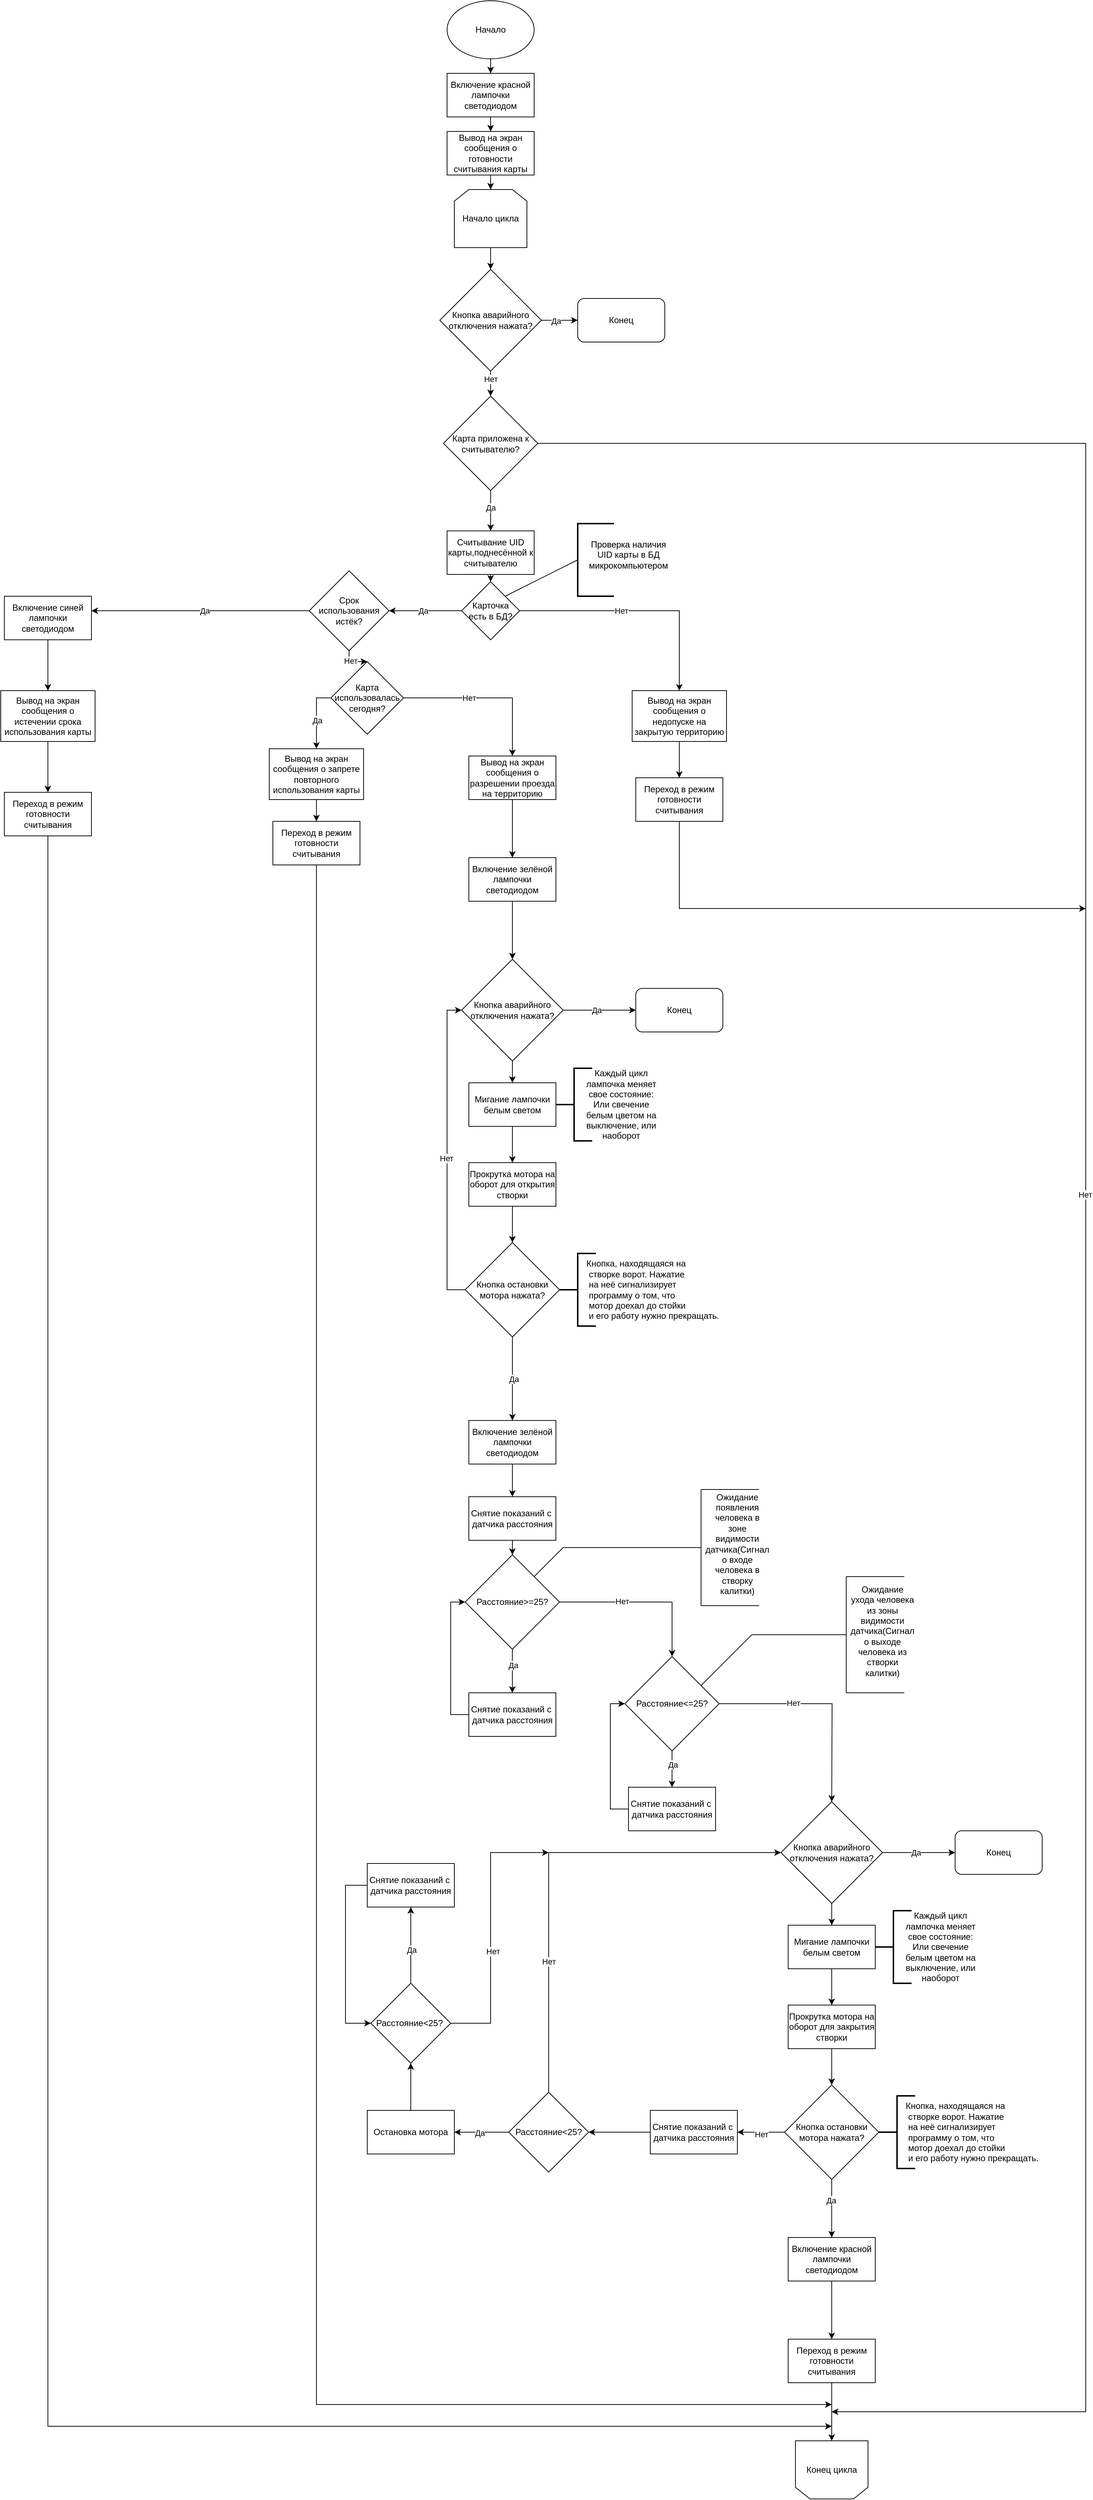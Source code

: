 <mxfile version="26.0.8">
  <diagram name="Страница — 1" id="VTpUu14SS6Ktj-Iox-bN">
    <mxGraphModel dx="3137" dy="1305" grid="1" gridSize="10" guides="1" tooltips="1" connect="1" arrows="1" fold="1" page="1" pageScale="1" pageWidth="827" pageHeight="1169" math="0" shadow="0">
      <root>
        <mxCell id="0" />
        <mxCell id="1" parent="0" />
        <mxCell id="Hen97qG7PZyWvNh6N_9h-62" value="" style="edgeStyle=orthogonalEdgeStyle;rounded=0;orthogonalLoop=1;jettySize=auto;html=1;" parent="1" source="Hen97qG7PZyWvNh6N_9h-1" target="Hen97qG7PZyWvNh6N_9h-61" edge="1">
          <mxGeometry relative="1" as="geometry" />
        </mxCell>
        <mxCell id="Hen97qG7PZyWvNh6N_9h-1" value="Начало" style="ellipse;whiteSpace=wrap;html=1;" parent="1" vertex="1">
          <mxGeometry x="340" width="120" height="80" as="geometry" />
        </mxCell>
        <mxCell id="Hen97qG7PZyWvNh6N_9h-5" value="" style="edgeStyle=orthogonalEdgeStyle;rounded=0;orthogonalLoop=1;jettySize=auto;html=1;" parent="1" source="Hen97qG7PZyWvNh6N_9h-2" target="Hen97qG7PZyWvNh6N_9h-4" edge="1">
          <mxGeometry relative="1" as="geometry" />
        </mxCell>
        <mxCell id="Hen97qG7PZyWvNh6N_9h-2" value="Начало цикла" style="shape=loopLimit;whiteSpace=wrap;html=1;" parent="1" vertex="1">
          <mxGeometry x="350" y="260" width="100" height="80" as="geometry" />
        </mxCell>
        <mxCell id="Hen97qG7PZyWvNh6N_9h-7" value="" style="edgeStyle=orthogonalEdgeStyle;rounded=0;orthogonalLoop=1;jettySize=auto;html=1;" parent="1" source="Hen97qG7PZyWvNh6N_9h-4" target="Hen97qG7PZyWvNh6N_9h-6" edge="1">
          <mxGeometry relative="1" as="geometry" />
        </mxCell>
        <mxCell id="Hen97qG7PZyWvNh6N_9h-8" value="Да" style="edgeLabel;html=1;align=center;verticalAlign=middle;resizable=0;points=[];" parent="Hen97qG7PZyWvNh6N_9h-7" vertex="1" connectable="0">
          <mxGeometry x="-0.2" y="-1" relative="1" as="geometry">
            <mxPoint as="offset" />
          </mxGeometry>
        </mxCell>
        <mxCell id="Hen97qG7PZyWvNh6N_9h-10" value="" style="edgeStyle=orthogonalEdgeStyle;rounded=0;orthogonalLoop=1;jettySize=auto;html=1;" parent="1" source="Hen97qG7PZyWvNh6N_9h-4" target="Hen97qG7PZyWvNh6N_9h-9" edge="1">
          <mxGeometry relative="1" as="geometry" />
        </mxCell>
        <mxCell id="Hen97qG7PZyWvNh6N_9h-14" value="Нет" style="edgeLabel;html=1;align=center;verticalAlign=middle;resizable=0;points=[];" parent="Hen97qG7PZyWvNh6N_9h-10" vertex="1" connectable="0">
          <mxGeometry x="-0.534" relative="1" as="geometry">
            <mxPoint as="offset" />
          </mxGeometry>
        </mxCell>
        <mxCell id="Hen97qG7PZyWvNh6N_9h-4" value="Кнопка аварийного отключения нажата?" style="rhombus;whiteSpace=wrap;html=1;" parent="1" vertex="1">
          <mxGeometry x="330" y="370" width="140" height="140" as="geometry" />
        </mxCell>
        <mxCell id="Hen97qG7PZyWvNh6N_9h-6" value="Конец" style="rounded=1;whiteSpace=wrap;html=1;" parent="1" vertex="1">
          <mxGeometry x="520" y="410" width="120" height="60" as="geometry" />
        </mxCell>
        <mxCell id="Hen97qG7PZyWvNh6N_9h-12" value="" style="edgeStyle=orthogonalEdgeStyle;rounded=0;orthogonalLoop=1;jettySize=auto;html=1;" parent="1" source="Hen97qG7PZyWvNh6N_9h-9" edge="1">
          <mxGeometry relative="1" as="geometry">
            <mxPoint x="870" y="3320" as="targetPoint" />
            <Array as="points">
              <mxPoint x="1220" y="609" />
              <mxPoint x="1220" y="3320" />
            </Array>
          </mxGeometry>
        </mxCell>
        <mxCell id="Hen97qG7PZyWvNh6N_9h-13" value="Нет" style="edgeLabel;html=1;align=center;verticalAlign=middle;resizable=0;points=[];" parent="Hen97qG7PZyWvNh6N_9h-12" vertex="1" connectable="0">
          <mxGeometry x="-0.062" y="-1" relative="1" as="geometry">
            <mxPoint as="offset" />
          </mxGeometry>
        </mxCell>
        <mxCell id="Hen97qG7PZyWvNh6N_9h-16" value="" style="edgeStyle=orthogonalEdgeStyle;rounded=0;orthogonalLoop=1;jettySize=auto;html=1;" parent="1" source="Hen97qG7PZyWvNh6N_9h-9" target="Hen97qG7PZyWvNh6N_9h-15" edge="1">
          <mxGeometry relative="1" as="geometry" />
        </mxCell>
        <mxCell id="Hen97qG7PZyWvNh6N_9h-17" value="Да" style="edgeLabel;html=1;align=center;verticalAlign=middle;resizable=0;points=[];" parent="Hen97qG7PZyWvNh6N_9h-16" vertex="1" connectable="0">
          <mxGeometry x="-0.16" relative="1" as="geometry">
            <mxPoint as="offset" />
          </mxGeometry>
        </mxCell>
        <mxCell id="Hen97qG7PZyWvNh6N_9h-9" value="Карта приложена к считывателю?" style="rhombus;whiteSpace=wrap;html=1;" parent="1" vertex="1">
          <mxGeometry x="335" y="544.5" width="130" height="130" as="geometry" />
        </mxCell>
        <mxCell id="Hen97qG7PZyWvNh6N_9h-19" value="" style="edgeStyle=orthogonalEdgeStyle;rounded=0;orthogonalLoop=1;jettySize=auto;html=1;" parent="1" source="Hen97qG7PZyWvNh6N_9h-15" target="uHprp-uEnb_70z2iTnrJ-3" edge="1">
          <mxGeometry relative="1" as="geometry" />
        </mxCell>
        <mxCell id="Hen97qG7PZyWvNh6N_9h-15" value="Считывание UID карты,поднесённой к считывателю" style="rounded=0;whiteSpace=wrap;html=1;" parent="1" vertex="1">
          <mxGeometry x="340" y="730" width="120" height="60" as="geometry" />
        </mxCell>
        <mxCell id="Hen97qG7PZyWvNh6N_9h-28" value="" style="edgeStyle=orthogonalEdgeStyle;rounded=0;orthogonalLoop=1;jettySize=auto;html=1;entryX=0.5;entryY=0;entryDx=0;entryDy=0;exitX=1;exitY=0.5;exitDx=0;exitDy=0;" parent="1" source="uHprp-uEnb_70z2iTnrJ-3" target="Hen97qG7PZyWvNh6N_9h-34" edge="1">
          <mxGeometry relative="1" as="geometry">
            <mxPoint x="600" y="870" as="targetPoint" />
          </mxGeometry>
        </mxCell>
        <mxCell id="Hen97qG7PZyWvNh6N_9h-33" value="Нет" style="edgeLabel;html=1;align=center;verticalAlign=middle;resizable=0;points=[];" parent="Hen97qG7PZyWvNh6N_9h-28" vertex="1" connectable="0">
          <mxGeometry x="-0.142" y="2" relative="1" as="geometry">
            <mxPoint x="-2" y="2" as="offset" />
          </mxGeometry>
        </mxCell>
        <mxCell id="Hen97qG7PZyWvNh6N_9h-47" value="" style="edgeStyle=orthogonalEdgeStyle;rounded=0;orthogonalLoop=1;jettySize=auto;html=1;entryX=0.5;entryY=0;entryDx=0;entryDy=0;exitX=0.5;exitY=1;exitDx=0;exitDy=0;" parent="1" source="uHprp-uEnb_70z2iTnrJ-7" target="Hen97qG7PZyWvNh6N_9h-46" edge="1">
          <mxGeometry relative="1" as="geometry">
            <mxPoint x="290" y="940" as="sourcePoint" />
            <mxPoint x="440" y="1030" as="targetPoint" />
            <Array as="points">
              <mxPoint x="430" y="960" />
            </Array>
          </mxGeometry>
        </mxCell>
        <mxCell id="Hen97qG7PZyWvNh6N_9h-48" value="Нет" style="edgeLabel;html=1;align=center;verticalAlign=middle;resizable=0;points=[];" parent="Hen97qG7PZyWvNh6N_9h-47" vertex="1" connectable="0">
          <mxGeometry x="-0.204" y="-1" relative="1" as="geometry">
            <mxPoint x="58" y="-1" as="offset" />
          </mxGeometry>
        </mxCell>
        <mxCell id="Hen97qG7PZyWvNh6N_9h-50" value="" style="edgeStyle=orthogonalEdgeStyle;rounded=0;orthogonalLoop=1;jettySize=auto;html=1;exitX=0;exitY=0.5;exitDx=0;exitDy=0;" parent="1" source="uHprp-uEnb_70z2iTnrJ-4" target="Hen97qG7PZyWvNh6N_9h-49" edge="1">
          <mxGeometry relative="1" as="geometry">
            <mxPoint x="330" y="870" as="sourcePoint" />
            <Array as="points">
              <mxPoint x="30" y="840" />
              <mxPoint x="30" y="840" />
            </Array>
          </mxGeometry>
        </mxCell>
        <mxCell id="Hen97qG7PZyWvNh6N_9h-51" value="Да" style="edgeLabel;html=1;align=center;verticalAlign=middle;resizable=0;points=[];" parent="Hen97qG7PZyWvNh6N_9h-50" vertex="1" connectable="0">
          <mxGeometry x="-0.096" y="2" relative="1" as="geometry">
            <mxPoint x="-9" y="-2" as="offset" />
          </mxGeometry>
        </mxCell>
        <mxCell id="Hen97qG7PZyWvNh6N_9h-39" value="" style="edgeStyle=orthogonalEdgeStyle;rounded=0;orthogonalLoop=1;jettySize=auto;html=1;" parent="1" source="Hen97qG7PZyWvNh6N_9h-34" target="Hen97qG7PZyWvNh6N_9h-36" edge="1">
          <mxGeometry relative="1" as="geometry" />
        </mxCell>
        <mxCell id="Hen97qG7PZyWvNh6N_9h-34" value="Вывод на экран сообщения о недопуске на закрытую территорию" style="rounded=0;whiteSpace=wrap;html=1;" parent="1" vertex="1">
          <mxGeometry x="595" y="950" width="130" height="70" as="geometry" />
        </mxCell>
        <mxCell id="Hen97qG7PZyWvNh6N_9h-40" value="" style="edgeStyle=orthogonalEdgeStyle;rounded=0;orthogonalLoop=1;jettySize=auto;html=1;" parent="1" source="Hen97qG7PZyWvNh6N_9h-36" edge="1">
          <mxGeometry relative="1" as="geometry">
            <mxPoint x="1220" y="1250" as="targetPoint" />
            <Array as="points">
              <mxPoint x="660" y="1250" />
            </Array>
          </mxGeometry>
        </mxCell>
        <mxCell id="Hen97qG7PZyWvNh6N_9h-36" value="Переход в режим готовности считывания" style="rounded=0;whiteSpace=wrap;html=1;" parent="1" vertex="1">
          <mxGeometry x="600" y="1070" width="120" height="60" as="geometry" />
        </mxCell>
        <mxCell id="Hen97qG7PZyWvNh6N_9h-76" value="" style="edgeStyle=orthogonalEdgeStyle;rounded=0;orthogonalLoop=1;jettySize=auto;html=1;" parent="1" source="Hen97qG7PZyWvNh6N_9h-46" edge="1">
          <mxGeometry relative="1" as="geometry">
            <mxPoint x="430" y="1180" as="targetPoint" />
          </mxGeometry>
        </mxCell>
        <mxCell id="Hen97qG7PZyWvNh6N_9h-46" value="Вывод на экран сообщения о разрешении проезда на территорию" style="whiteSpace=wrap;html=1;rounded=0;" parent="1" vertex="1">
          <mxGeometry x="370" y="1040" width="120" height="60" as="geometry" />
        </mxCell>
        <mxCell id="Hen97qG7PZyWvNh6N_9h-56" value="" style="edgeStyle=orthogonalEdgeStyle;rounded=0;orthogonalLoop=1;jettySize=auto;html=1;" parent="1" source="Hen97qG7PZyWvNh6N_9h-49" target="Hen97qG7PZyWvNh6N_9h-55" edge="1">
          <mxGeometry relative="1" as="geometry" />
        </mxCell>
        <mxCell id="Hen97qG7PZyWvNh6N_9h-49" value="Включение синей лампочки светодиодом" style="whiteSpace=wrap;html=1;rounded=0;" parent="1" vertex="1">
          <mxGeometry x="-270" y="820" width="120" height="60" as="geometry" />
        </mxCell>
        <mxCell id="Hen97qG7PZyWvNh6N_9h-52" value="" style="endArrow=classic;html=1;rounded=0;entryX=0.5;entryY=0;entryDx=0;entryDy=0;exitX=0;exitY=0.5;exitDx=0;exitDy=0;" parent="1" source="uHprp-uEnb_70z2iTnrJ-7" target="Hen97qG7PZyWvNh6N_9h-66" edge="1">
          <mxGeometry width="50" height="50" relative="1" as="geometry">
            <mxPoint x="80" y="960" as="sourcePoint" />
            <mxPoint x="-130" y="1080" as="targetPoint" />
            <Array as="points">
              <mxPoint x="160" y="960" />
            </Array>
          </mxGeometry>
        </mxCell>
        <mxCell id="Hen97qG7PZyWvNh6N_9h-54" value="Да" style="edgeLabel;html=1;align=center;verticalAlign=middle;resizable=0;points=[];" parent="Hen97qG7PZyWvNh6N_9h-52" vertex="1" connectable="0">
          <mxGeometry x="-0.161" relative="1" as="geometry">
            <mxPoint x="80" as="offset" />
          </mxGeometry>
        </mxCell>
        <mxCell id="pVPr2zvG9lTuPeoMfbXg-1" value="Да" style="edgeLabel;html=1;align=center;verticalAlign=middle;resizable=0;points=[];" vertex="1" connectable="0" parent="Hen97qG7PZyWvNh6N_9h-52">
          <mxGeometry x="0.127" y="1" relative="1" as="geometry">
            <mxPoint as="offset" />
          </mxGeometry>
        </mxCell>
        <mxCell id="Hen97qG7PZyWvNh6N_9h-58" value="" style="edgeStyle=orthogonalEdgeStyle;rounded=0;orthogonalLoop=1;jettySize=auto;html=1;" parent="1" source="Hen97qG7PZyWvNh6N_9h-55" target="Hen97qG7PZyWvNh6N_9h-57" edge="1">
          <mxGeometry relative="1" as="geometry" />
        </mxCell>
        <mxCell id="Hen97qG7PZyWvNh6N_9h-55" value="Вывод на экран сообщения о истечении срока использования карты" style="whiteSpace=wrap;html=1;rounded=0;" parent="1" vertex="1">
          <mxGeometry x="-275" y="950" width="130" height="70" as="geometry" />
        </mxCell>
        <mxCell id="Hen97qG7PZyWvNh6N_9h-57" value="Переход в режим готовности считывания" style="whiteSpace=wrap;html=1;rounded=0;" parent="1" vertex="1">
          <mxGeometry x="-270" y="1090" width="120" height="60" as="geometry" />
        </mxCell>
        <mxCell id="uHprp-uEnb_70z2iTnrJ-2" style="edgeStyle=orthogonalEdgeStyle;rounded=0;orthogonalLoop=1;jettySize=auto;html=1;exitX=0.5;exitY=1;exitDx=0;exitDy=0;" parent="1" source="Hen97qG7PZyWvNh6N_9h-57" edge="1">
          <mxGeometry relative="1" as="geometry">
            <mxPoint x="870" y="3340" as="targetPoint" />
            <mxPoint x="-160" y="1290" as="sourcePoint" />
            <Array as="points">
              <mxPoint x="-210" y="3340" />
            </Array>
          </mxGeometry>
        </mxCell>
        <mxCell id="Hen97qG7PZyWvNh6N_9h-64" value="" style="edgeStyle=orthogonalEdgeStyle;rounded=0;orthogonalLoop=1;jettySize=auto;html=1;" parent="1" source="Hen97qG7PZyWvNh6N_9h-61" target="Hen97qG7PZyWvNh6N_9h-63" edge="1">
          <mxGeometry relative="1" as="geometry" />
        </mxCell>
        <mxCell id="Hen97qG7PZyWvNh6N_9h-61" value="Включение красной лампочки светодиодом" style="rounded=0;whiteSpace=wrap;html=1;" parent="1" vertex="1">
          <mxGeometry x="340" y="100" width="120" height="60" as="geometry" />
        </mxCell>
        <mxCell id="Hen97qG7PZyWvNh6N_9h-65" value="" style="edgeStyle=orthogonalEdgeStyle;rounded=0;orthogonalLoop=1;jettySize=auto;html=1;" parent="1" source="Hen97qG7PZyWvNh6N_9h-63" target="Hen97qG7PZyWvNh6N_9h-2" edge="1">
          <mxGeometry relative="1" as="geometry" />
        </mxCell>
        <mxCell id="Hen97qG7PZyWvNh6N_9h-63" value="Вывод на экран сообщения о готовности считывания карты" style="rounded=0;whiteSpace=wrap;html=1;" parent="1" vertex="1">
          <mxGeometry x="340" y="180" width="120" height="60" as="geometry" />
        </mxCell>
        <mxCell id="Hen97qG7PZyWvNh6N_9h-68" value="" style="edgeStyle=orthogonalEdgeStyle;rounded=0;orthogonalLoop=1;jettySize=auto;html=1;" parent="1" source="Hen97qG7PZyWvNh6N_9h-66" target="Hen97qG7PZyWvNh6N_9h-67" edge="1">
          <mxGeometry relative="1" as="geometry" />
        </mxCell>
        <mxCell id="Hen97qG7PZyWvNh6N_9h-66" value="Вывод на экран сообщения о запрете повторного использования карты" style="rounded=0;whiteSpace=wrap;html=1;" parent="1" vertex="1">
          <mxGeometry x="95" y="1030" width="130" height="70" as="geometry" />
        </mxCell>
        <mxCell id="Hen97qG7PZyWvNh6N_9h-67" value="Переход в режим готовности считывания" style="rounded=0;whiteSpace=wrap;html=1;" parent="1" vertex="1">
          <mxGeometry x="100" y="1130" width="120" height="60" as="geometry" />
        </mxCell>
        <mxCell id="uHprp-uEnb_70z2iTnrJ-1" style="edgeStyle=orthogonalEdgeStyle;rounded=0;orthogonalLoop=1;jettySize=auto;html=1;exitX=0.5;exitY=1;exitDx=0;exitDy=0;" parent="1" source="Hen97qG7PZyWvNh6N_9h-67" edge="1">
          <mxGeometry relative="1" as="geometry">
            <mxPoint x="870" y="3310" as="targetPoint" />
            <mxPoint x="160" y="1300" as="sourcePoint" />
            <Array as="points">
              <mxPoint x="160" y="3310" />
            </Array>
          </mxGeometry>
        </mxCell>
        <mxCell id="Hen97qG7PZyWvNh6N_9h-79" value="" style="edgeStyle=orthogonalEdgeStyle;rounded=0;orthogonalLoop=1;jettySize=auto;html=1;" parent="1" source="Hen97qG7PZyWvNh6N_9h-77" edge="1">
          <mxGeometry relative="1" as="geometry">
            <mxPoint x="430" y="1320" as="targetPoint" />
          </mxGeometry>
        </mxCell>
        <mxCell id="Hen97qG7PZyWvNh6N_9h-77" value="Включение зелёной лампочки светодиодом" style="rounded=0;whiteSpace=wrap;html=1;" parent="1" vertex="1">
          <mxGeometry x="370" y="1180" width="120" height="60" as="geometry" />
        </mxCell>
        <mxCell id="Hen97qG7PZyWvNh6N_9h-85" style="edgeStyle=orthogonalEdgeStyle;rounded=0;orthogonalLoop=1;jettySize=auto;html=1;entryX=0;entryY=0.5;entryDx=0;entryDy=0;" parent="1" source="Hen97qG7PZyWvNh6N_9h-80" target="Hen97qG7PZyWvNh6N_9h-82" edge="1">
          <mxGeometry relative="1" as="geometry" />
        </mxCell>
        <mxCell id="Hen97qG7PZyWvNh6N_9h-86" value="Да" style="edgeLabel;html=1;align=center;verticalAlign=middle;resizable=0;points=[];" parent="Hen97qG7PZyWvNh6N_9h-85" vertex="1" connectable="0">
          <mxGeometry x="-0.095" relative="1" as="geometry">
            <mxPoint as="offset" />
          </mxGeometry>
        </mxCell>
        <mxCell id="Hen97qG7PZyWvNh6N_9h-103" value="" style="edgeStyle=orthogonalEdgeStyle;rounded=0;orthogonalLoop=1;jettySize=auto;html=1;" parent="1" source="Hen97qG7PZyWvNh6N_9h-80" target="Hen97qG7PZyWvNh6N_9h-102" edge="1">
          <mxGeometry relative="1" as="geometry" />
        </mxCell>
        <mxCell id="Hen97qG7PZyWvNh6N_9h-80" value="Кнопка аварийного отключения нажата?" style="rhombus;whiteSpace=wrap;html=1;" parent="1" vertex="1">
          <mxGeometry x="360" y="1320" width="140" height="140" as="geometry" />
        </mxCell>
        <mxCell id="Hen97qG7PZyWvNh6N_9h-82" value="Конец" style="rounded=1;whiteSpace=wrap;html=1;" parent="1" vertex="1">
          <mxGeometry x="600" y="1360" width="120" height="60" as="geometry" />
        </mxCell>
        <mxCell id="Hen97qG7PZyWvNh6N_9h-92" value="" style="edgeStyle=orthogonalEdgeStyle;rounded=0;orthogonalLoop=1;jettySize=auto;html=1;" parent="1" source="Hen97qG7PZyWvNh6N_9h-87" target="Hen97qG7PZyWvNh6N_9h-91" edge="1">
          <mxGeometry relative="1" as="geometry" />
        </mxCell>
        <mxCell id="Hen97qG7PZyWvNh6N_9h-87" value="Прокрутка мотора на оборот для открытия створки" style="whiteSpace=wrap;html=1;" parent="1" vertex="1">
          <mxGeometry x="370" y="1600" width="120" height="60" as="geometry" />
        </mxCell>
        <mxCell id="Hen97qG7PZyWvNh6N_9h-93" style="edgeStyle=orthogonalEdgeStyle;rounded=0;orthogonalLoop=1;jettySize=auto;html=1;entryX=0;entryY=0.5;entryDx=0;entryDy=0;" parent="1" source="Hen97qG7PZyWvNh6N_9h-91" target="Hen97qG7PZyWvNh6N_9h-80" edge="1">
          <mxGeometry relative="1" as="geometry">
            <mxPoint x="280" y="1470" as="targetPoint" />
            <Array as="points">
              <mxPoint x="340" y="1775" />
              <mxPoint x="340" y="1390" />
            </Array>
          </mxGeometry>
        </mxCell>
        <mxCell id="Hen97qG7PZyWvNh6N_9h-94" value="Нет" style="edgeLabel;html=1;align=center;verticalAlign=middle;resizable=0;points=[];" parent="Hen97qG7PZyWvNh6N_9h-93" vertex="1" connectable="0">
          <mxGeometry x="-0.041" y="1" relative="1" as="geometry">
            <mxPoint as="offset" />
          </mxGeometry>
        </mxCell>
        <mxCell id="Hen97qG7PZyWvNh6N_9h-101" value="" style="edgeStyle=orthogonalEdgeStyle;rounded=0;orthogonalLoop=1;jettySize=auto;html=1;" parent="1" source="Hen97qG7PZyWvNh6N_9h-91" target="Hen97qG7PZyWvNh6N_9h-100" edge="1">
          <mxGeometry relative="1" as="geometry" />
        </mxCell>
        <mxCell id="Hen97qG7PZyWvNh6N_9h-187" value="Да" style="edgeLabel;html=1;align=center;verticalAlign=middle;resizable=0;points=[];" parent="Hen97qG7PZyWvNh6N_9h-101" vertex="1" connectable="0">
          <mxGeometry x="0.011" y="2" relative="1" as="geometry">
            <mxPoint as="offset" />
          </mxGeometry>
        </mxCell>
        <mxCell id="Hen97qG7PZyWvNh6N_9h-91" value="Кнопка остановки мотора нажата?" style="rhombus;whiteSpace=wrap;html=1;" parent="1" vertex="1">
          <mxGeometry x="365" y="1710" width="130" height="130" as="geometry" />
        </mxCell>
        <mxCell id="Hen97qG7PZyWvNh6N_9h-95" value="" style="strokeWidth=2;html=1;shape=mxgraph.flowchart.annotation_2;align=left;labelPosition=right;pointerEvents=1;" parent="1" vertex="1">
          <mxGeometry x="495" y="1725" width="50" height="100" as="geometry" />
        </mxCell>
        <mxCell id="Hen97qG7PZyWvNh6N_9h-96" value="&lt;font style=&quot;background-color: light-dark(#ffffff, var(--ge-dark-color, #121212));&quot;&gt;Кнопка, находящаяся на&lt;/font&gt;&lt;div&gt;&lt;div style=&quot;&quot;&gt;&lt;span style=&quot;background-color: light-dark(#ffffff, var(--ge-dark-color, #121212)); color: light-dark(rgb(0, 0, 0), rgb(255, 255, 255));&quot;&gt;&amp;nbsp;створке ворот.&amp;nbsp;&lt;/span&gt;&lt;span style=&quot;background-color: light-dark(#ffffff, var(--ge-dark-color, #121212)); color: light-dark(rgb(0, 0, 0), rgb(255, 255, 255));&quot;&gt;Нажатие&lt;/span&gt;&lt;/div&gt;&lt;div style=&quot;&quot;&gt;&lt;span style=&quot;background-color: light-dark(#ffffff, var(--ge-dark-color, #121212)); color: light-dark(rgb(0, 0, 0), rgb(255, 255, 255));&quot;&gt;&amp;nbsp;на неё сигнализирует&lt;/span&gt;&lt;/div&gt;&lt;div style=&quot;&quot;&gt;&lt;span style=&quot;background-color: light-dark(#ffffff, var(--ge-dark-color, #121212)); color: light-dark(rgb(0, 0, 0), rgb(255, 255, 255));&quot;&gt;&amp;nbsp;программу о том, что&lt;/span&gt;&lt;/div&gt;&lt;div style=&quot;&quot;&gt;&lt;span style=&quot;background-color: light-dark(#ffffff, var(--ge-dark-color, #121212)); color: light-dark(rgb(0, 0, 0), rgb(255, 255, 255));&quot;&gt;&amp;nbsp;мотор доехал до стойки&lt;/span&gt;&lt;/div&gt;&lt;div style=&quot;&quot;&gt;&lt;span style=&quot;background-color: light-dark(#ffffff, var(--ge-dark-color, #121212)); color: light-dark(rgb(0, 0, 0), rgb(255, 255, 255));&quot;&gt;&amp;nbsp;и его работу нужно прекращать.&lt;/span&gt;&lt;/div&gt;&lt;/div&gt;" style="text;html=1;align=left;verticalAlign=middle;resizable=0;points=[];autosize=1;strokeColor=none;fillColor=none;fontStyle=0;perimeterSpacing=0;labelPosition=center;verticalLabelPosition=middle;container=0;flipV=1;flipH=1;" parent="1" vertex="1">
          <mxGeometry x="530" y="1725" width="210" height="100" as="geometry" />
        </mxCell>
        <mxCell id="Hen97qG7PZyWvNh6N_9h-167" value="" style="edgeStyle=orthogonalEdgeStyle;rounded=0;orthogonalLoop=1;jettySize=auto;html=1;" parent="1" source="Hen97qG7PZyWvNh6N_9h-100" target="Hen97qG7PZyWvNh6N_9h-137" edge="1">
          <mxGeometry relative="1" as="geometry" />
        </mxCell>
        <mxCell id="Hen97qG7PZyWvNh6N_9h-100" value="Включение зелёной лампочки светодиодом" style="whiteSpace=wrap;html=1;" parent="1" vertex="1">
          <mxGeometry x="370" y="1955" width="120" height="60" as="geometry" />
        </mxCell>
        <mxCell id="Hen97qG7PZyWvNh6N_9h-104" value="" style="edgeStyle=orthogonalEdgeStyle;rounded=0;orthogonalLoop=1;jettySize=auto;html=1;" parent="1" source="Hen97qG7PZyWvNh6N_9h-102" target="Hen97qG7PZyWvNh6N_9h-87" edge="1">
          <mxGeometry relative="1" as="geometry" />
        </mxCell>
        <mxCell id="Hen97qG7PZyWvNh6N_9h-102" value="Мигание лампочки белым светом" style="rounded=0;whiteSpace=wrap;html=1;" parent="1" vertex="1">
          <mxGeometry x="370" y="1490" width="120" height="60" as="geometry" />
        </mxCell>
        <mxCell id="Hen97qG7PZyWvNh6N_9h-105" value="" style="strokeWidth=2;html=1;shape=mxgraph.flowchart.annotation_2;align=left;labelPosition=right;pointerEvents=1;" parent="1" vertex="1">
          <mxGeometry x="490" y="1470" width="50" height="100" as="geometry" />
        </mxCell>
        <mxCell id="Hen97qG7PZyWvNh6N_9h-106" value="Каждый цикл лампочка меняет свое состояние:&lt;div&gt;Или свечение белым цветом на выключение, или наоборот&lt;/div&gt;" style="text;html=1;align=center;verticalAlign=middle;whiteSpace=wrap;rounded=0;" parent="1" vertex="1">
          <mxGeometry x="525" y="1487.5" width="110" height="65" as="geometry" />
        </mxCell>
        <mxCell id="Hen97qG7PZyWvNh6N_9h-136" value="" style="edgeStyle=orthogonalEdgeStyle;rounded=0;orthogonalLoop=1;jettySize=auto;html=1;" parent="1" source="Hen97qG7PZyWvNh6N_9h-137" target="Hen97qG7PZyWvNh6N_9h-142" edge="1">
          <mxGeometry relative="1" as="geometry" />
        </mxCell>
        <mxCell id="Hen97qG7PZyWvNh6N_9h-137" value="Снятие показаний с&amp;nbsp; датчика расстояния" style="rounded=0;whiteSpace=wrap;html=1;" parent="1" vertex="1">
          <mxGeometry x="369.96" y="2060" width="120" height="60" as="geometry" />
        </mxCell>
        <mxCell id="Hen97qG7PZyWvNh6N_9h-138" value="" style="edgeStyle=orthogonalEdgeStyle;rounded=0;orthogonalLoop=1;jettySize=auto;html=1;" parent="1" source="Hen97qG7PZyWvNh6N_9h-142" target="Hen97qG7PZyWvNh6N_9h-145" edge="1">
          <mxGeometry relative="1" as="geometry" />
        </mxCell>
        <mxCell id="Hen97qG7PZyWvNh6N_9h-139" value="Нет" style="edgeLabel;html=1;align=center;verticalAlign=middle;resizable=0;points=[];" parent="Hen97qG7PZyWvNh6N_9h-138" vertex="1" connectable="0">
          <mxGeometry x="-0.257" y="1" relative="1" as="geometry">
            <mxPoint as="offset" />
          </mxGeometry>
        </mxCell>
        <mxCell id="Hen97qG7PZyWvNh6N_9h-140" style="edgeStyle=orthogonalEdgeStyle;rounded=0;orthogonalLoop=1;jettySize=auto;html=1;entryX=0.5;entryY=0;entryDx=0;entryDy=0;" parent="1" source="Hen97qG7PZyWvNh6N_9h-142" target="Hen97qG7PZyWvNh6N_9h-147" edge="1">
          <mxGeometry relative="1" as="geometry" />
        </mxCell>
        <mxCell id="Hen97qG7PZyWvNh6N_9h-141" value="Да" style="edgeLabel;html=1;align=center;verticalAlign=middle;resizable=0;points=[];" parent="Hen97qG7PZyWvNh6N_9h-140" vertex="1" connectable="0">
          <mxGeometry x="-0.262" y="1" relative="1" as="geometry">
            <mxPoint as="offset" />
          </mxGeometry>
        </mxCell>
        <mxCell id="Hen97qG7PZyWvNh6N_9h-142" value="Расстояние&amp;gt;=25?" style="rhombus;whiteSpace=wrap;html=1;" parent="1" vertex="1">
          <mxGeometry x="364.96" y="2140" width="130" height="130" as="geometry" />
        </mxCell>
        <mxCell id="Hen97qG7PZyWvNh6N_9h-143" style="edgeStyle=orthogonalEdgeStyle;rounded=0;orthogonalLoop=1;jettySize=auto;html=1;" parent="1" source="Hen97qG7PZyWvNh6N_9h-145" edge="1">
          <mxGeometry relative="1" as="geometry">
            <mxPoint x="870" y="2480" as="targetPoint" />
          </mxGeometry>
        </mxCell>
        <mxCell id="Hen97qG7PZyWvNh6N_9h-144" value="Нет" style="edgeLabel;html=1;align=center;verticalAlign=middle;resizable=0;points=[];" parent="Hen97qG7PZyWvNh6N_9h-143" vertex="1" connectable="0">
          <mxGeometry x="-0.303" y="1" relative="1" as="geometry">
            <mxPoint as="offset" />
          </mxGeometry>
        </mxCell>
        <mxCell id="Hen97qG7PZyWvNh6N_9h-145" value="Расстояние&amp;lt;=25?" style="rhombus;whiteSpace=wrap;html=1;" parent="1" vertex="1">
          <mxGeometry x="584.96" y="2280" width="130" height="130" as="geometry" />
        </mxCell>
        <mxCell id="Hen97qG7PZyWvNh6N_9h-146" style="edgeStyle=orthogonalEdgeStyle;rounded=0;orthogonalLoop=1;jettySize=auto;html=1;entryX=0;entryY=0.5;entryDx=0;entryDy=0;exitX=0;exitY=0.5;exitDx=0;exitDy=0;" parent="1" source="Hen97qG7PZyWvNh6N_9h-147" target="Hen97qG7PZyWvNh6N_9h-142" edge="1">
          <mxGeometry relative="1" as="geometry" />
        </mxCell>
        <mxCell id="Hen97qG7PZyWvNh6N_9h-147" value="Снятие показаний с&amp;nbsp; датчика расстояния" style="rounded=0;whiteSpace=wrap;html=1;" parent="1" vertex="1">
          <mxGeometry x="369.96" y="2330" width="120" height="60" as="geometry" />
        </mxCell>
        <mxCell id="Hen97qG7PZyWvNh6N_9h-148" style="edgeStyle=orthogonalEdgeStyle;rounded=0;orthogonalLoop=1;jettySize=auto;html=1;entryX=0;entryY=0.5;entryDx=0;entryDy=0;exitX=0;exitY=0.5;exitDx=0;exitDy=0;" parent="1" source="Hen97qG7PZyWvNh6N_9h-149" target="Hen97qG7PZyWvNh6N_9h-145" edge="1">
          <mxGeometry relative="1" as="geometry" />
        </mxCell>
        <mxCell id="Hen97qG7PZyWvNh6N_9h-149" value="Снятие показаний с&amp;nbsp; датчика расстояния" style="rounded=0;whiteSpace=wrap;html=1;" parent="1" vertex="1">
          <mxGeometry x="589.96" y="2460" width="120" height="60" as="geometry" />
        </mxCell>
        <mxCell id="Hen97qG7PZyWvNh6N_9h-150" style="edgeStyle=orthogonalEdgeStyle;rounded=0;orthogonalLoop=1;jettySize=auto;html=1;entryX=0.5;entryY=0;entryDx=0;entryDy=0;" parent="1" source="Hen97qG7PZyWvNh6N_9h-145" target="Hen97qG7PZyWvNh6N_9h-149" edge="1">
          <mxGeometry relative="1" as="geometry" />
        </mxCell>
        <mxCell id="Hen97qG7PZyWvNh6N_9h-151" value="Да" style="edgeLabel;html=1;align=center;verticalAlign=middle;resizable=0;points=[];" parent="Hen97qG7PZyWvNh6N_9h-150" vertex="1" connectable="0">
          <mxGeometry x="-0.259" y="1" relative="1" as="geometry">
            <mxPoint as="offset" />
          </mxGeometry>
        </mxCell>
        <mxCell id="Hen97qG7PZyWvNh6N_9h-154" value="" style="endArrow=none;html=1;rounded=0;" parent="1" edge="1">
          <mxGeometry width="50" height="50" relative="1" as="geometry">
            <mxPoint x="459.96" y="2170" as="sourcePoint" />
            <mxPoint x="499.96" y="2130" as="targetPoint" />
          </mxGeometry>
        </mxCell>
        <mxCell id="Hen97qG7PZyWvNh6N_9h-155" value="" style="endArrow=none;html=1;rounded=0;" parent="1" edge="1">
          <mxGeometry width="50" height="50" relative="1" as="geometry">
            <mxPoint x="499.96" y="2130" as="sourcePoint" />
            <mxPoint x="689.96" y="2130" as="targetPoint" />
          </mxGeometry>
        </mxCell>
        <mxCell id="Hen97qG7PZyWvNh6N_9h-156" value="" style="endArrow=none;html=1;rounded=0;" parent="1" edge="1">
          <mxGeometry width="50" height="50" relative="1" as="geometry">
            <mxPoint x="689.96" y="2210" as="sourcePoint" />
            <mxPoint x="689.96" y="2050" as="targetPoint" />
            <Array as="points">
              <mxPoint x="689.96" y="2120" />
            </Array>
          </mxGeometry>
        </mxCell>
        <mxCell id="Hen97qG7PZyWvNh6N_9h-157" value="Ожидание появления человека в зоне видимости датчика(Сигнал о входе человека в створку калитки)" style="text;html=1;align=center;verticalAlign=middle;whiteSpace=wrap;rounded=0;" parent="1" vertex="1">
          <mxGeometry x="709.96" y="2110" width="60" height="30" as="geometry" />
        </mxCell>
        <mxCell id="Hen97qG7PZyWvNh6N_9h-158" value="" style="endArrow=none;html=1;rounded=0;" parent="1" edge="1">
          <mxGeometry width="50" height="50" relative="1" as="geometry">
            <mxPoint x="689.96" y="2050" as="sourcePoint" />
            <mxPoint x="769.96" y="2050" as="targetPoint" />
          </mxGeometry>
        </mxCell>
        <mxCell id="Hen97qG7PZyWvNh6N_9h-159" value="" style="endArrow=none;html=1;rounded=0;" parent="1" edge="1">
          <mxGeometry width="50" height="50" relative="1" as="geometry">
            <mxPoint x="689.96" y="2210" as="sourcePoint" />
            <mxPoint x="769.96" y="2210" as="targetPoint" />
          </mxGeometry>
        </mxCell>
        <mxCell id="Hen97qG7PZyWvNh6N_9h-160" value="" style="endArrow=none;html=1;rounded=0;" parent="1" edge="1">
          <mxGeometry width="50" height="50" relative="1" as="geometry">
            <mxPoint x="689.96" y="2320" as="sourcePoint" />
            <mxPoint x="759.96" y="2250" as="targetPoint" />
          </mxGeometry>
        </mxCell>
        <mxCell id="Hen97qG7PZyWvNh6N_9h-161" value="" style="endArrow=none;html=1;rounded=0;" parent="1" edge="1">
          <mxGeometry width="50" height="50" relative="1" as="geometry">
            <mxPoint x="759.96" y="2250" as="sourcePoint" />
            <mxPoint x="889.96" y="2250" as="targetPoint" />
          </mxGeometry>
        </mxCell>
        <mxCell id="Hen97qG7PZyWvNh6N_9h-162" value="" style="endArrow=none;html=1;rounded=0;" parent="1" edge="1">
          <mxGeometry width="50" height="50" relative="1" as="geometry">
            <mxPoint x="889.96" y="2330" as="sourcePoint" />
            <mxPoint x="889.96" y="2170" as="targetPoint" />
            <Array as="points">
              <mxPoint x="889.96" y="2250" />
            </Array>
          </mxGeometry>
        </mxCell>
        <mxCell id="Hen97qG7PZyWvNh6N_9h-163" value="" style="endArrow=none;html=1;rounded=0;" parent="1" edge="1">
          <mxGeometry width="50" height="50" relative="1" as="geometry">
            <mxPoint x="889.96" y="2330" as="sourcePoint" />
            <mxPoint x="969.96" y="2330" as="targetPoint" />
          </mxGeometry>
        </mxCell>
        <mxCell id="Hen97qG7PZyWvNh6N_9h-164" value="" style="endArrow=none;html=1;rounded=0;" parent="1" edge="1">
          <mxGeometry width="50" height="50" relative="1" as="geometry">
            <mxPoint x="889.96" y="2170" as="sourcePoint" />
            <mxPoint x="969.96" y="2170" as="targetPoint" />
          </mxGeometry>
        </mxCell>
        <mxCell id="Hen97qG7PZyWvNh6N_9h-165" value="Ожидание ухода человека из зоны видимости датчика(Сигнал о выходе человека из створки калитки)" style="text;html=1;align=center;verticalAlign=middle;whiteSpace=wrap;rounded=0;" parent="1" vertex="1">
          <mxGeometry x="909.96" y="2230" width="60" height="30" as="geometry" />
        </mxCell>
        <mxCell id="Hen97qG7PZyWvNh6N_9h-168" style="edgeStyle=orthogonalEdgeStyle;rounded=0;orthogonalLoop=1;jettySize=auto;html=1;entryX=0;entryY=0.5;entryDx=0;entryDy=0;" parent="1" source="Hen97qG7PZyWvNh6N_9h-171" target="Hen97qG7PZyWvNh6N_9h-172" edge="1">
          <mxGeometry relative="1" as="geometry" />
        </mxCell>
        <mxCell id="Hen97qG7PZyWvNh6N_9h-169" value="Да" style="edgeLabel;html=1;align=center;verticalAlign=middle;resizable=0;points=[];" parent="Hen97qG7PZyWvNh6N_9h-168" vertex="1" connectable="0">
          <mxGeometry x="-0.095" relative="1" as="geometry">
            <mxPoint as="offset" />
          </mxGeometry>
        </mxCell>
        <mxCell id="Hen97qG7PZyWvNh6N_9h-170" value="" style="edgeStyle=orthogonalEdgeStyle;rounded=0;orthogonalLoop=1;jettySize=auto;html=1;" parent="1" source="Hen97qG7PZyWvNh6N_9h-171" target="Hen97qG7PZyWvNh6N_9h-180" edge="1">
          <mxGeometry relative="1" as="geometry" />
        </mxCell>
        <mxCell id="Hen97qG7PZyWvNh6N_9h-171" value="Кнопка аварийного отключения нажата?" style="rhombus;whiteSpace=wrap;html=1;" parent="1" vertex="1">
          <mxGeometry x="800" y="2480" width="140" height="140" as="geometry" />
        </mxCell>
        <mxCell id="Hen97qG7PZyWvNh6N_9h-172" value="Конец" style="rounded=1;whiteSpace=wrap;html=1;" parent="1" vertex="1">
          <mxGeometry x="1040" y="2520" width="120" height="60" as="geometry" />
        </mxCell>
        <mxCell id="Hen97qG7PZyWvNh6N_9h-173" value="" style="edgeStyle=orthogonalEdgeStyle;rounded=0;orthogonalLoop=1;jettySize=auto;html=1;" parent="1" source="Hen97qG7PZyWvNh6N_9h-174" edge="1">
          <mxGeometry relative="1" as="geometry">
            <mxPoint x="870" y="2870" as="targetPoint" />
          </mxGeometry>
        </mxCell>
        <mxCell id="Hen97qG7PZyWvNh6N_9h-174" value="Прокрутка мотора на оборот для закрытия створки" style="whiteSpace=wrap;html=1;" parent="1" vertex="1">
          <mxGeometry x="810" y="2760" width="120" height="60" as="geometry" />
        </mxCell>
        <mxCell id="Hen97qG7PZyWvNh6N_9h-177" value="" style="strokeWidth=2;html=1;shape=mxgraph.flowchart.annotation_2;align=left;labelPosition=right;pointerEvents=1;" parent="1" vertex="1">
          <mxGeometry x="935" y="2885" width="50" height="100" as="geometry" />
        </mxCell>
        <mxCell id="Hen97qG7PZyWvNh6N_9h-178" value="&lt;font style=&quot;background-color: light-dark(#ffffff, var(--ge-dark-color, #121212));&quot;&gt;Кнопка, находящаяся на&lt;/font&gt;&lt;div&gt;&lt;div style=&quot;&quot;&gt;&lt;span style=&quot;background-color: light-dark(#ffffff, var(--ge-dark-color, #121212)); color: light-dark(rgb(0, 0, 0), rgb(255, 255, 255));&quot;&gt;&amp;nbsp;створке ворот.&amp;nbsp;&lt;/span&gt;&lt;span style=&quot;background-color: light-dark(#ffffff, var(--ge-dark-color, #121212)); color: light-dark(rgb(0, 0, 0), rgb(255, 255, 255));&quot;&gt;Нажатие&lt;/span&gt;&lt;/div&gt;&lt;div style=&quot;&quot;&gt;&lt;span style=&quot;background-color: light-dark(#ffffff, var(--ge-dark-color, #121212)); color: light-dark(rgb(0, 0, 0), rgb(255, 255, 255));&quot;&gt;&amp;nbsp;на неё сигнализирует&lt;/span&gt;&lt;/div&gt;&lt;div style=&quot;&quot;&gt;&lt;span style=&quot;background-color: light-dark(#ffffff, var(--ge-dark-color, #121212)); color: light-dark(rgb(0, 0, 0), rgb(255, 255, 255));&quot;&gt;&amp;nbsp;программу о том, что&lt;/span&gt;&lt;/div&gt;&lt;div style=&quot;&quot;&gt;&lt;span style=&quot;background-color: light-dark(#ffffff, var(--ge-dark-color, #121212)); color: light-dark(rgb(0, 0, 0), rgb(255, 255, 255));&quot;&gt;&amp;nbsp;мотор доехал до стойки&lt;/span&gt;&lt;/div&gt;&lt;div style=&quot;&quot;&gt;&lt;span style=&quot;background-color: light-dark(#ffffff, var(--ge-dark-color, #121212)); color: light-dark(rgb(0, 0, 0), rgb(255, 255, 255));&quot;&gt;&amp;nbsp;и его работу нужно прекращать.&lt;/span&gt;&lt;/div&gt;&lt;/div&gt;" style="text;html=1;align=left;verticalAlign=middle;resizable=0;points=[];autosize=1;strokeColor=none;fillColor=none;fontStyle=0;perimeterSpacing=0;labelPosition=center;verticalLabelPosition=middle;container=0;flipV=1;flipH=1;" parent="1" vertex="1">
          <mxGeometry x="970" y="2885" width="210" height="100" as="geometry" />
        </mxCell>
        <mxCell id="Hen97qG7PZyWvNh6N_9h-179" value="" style="edgeStyle=orthogonalEdgeStyle;rounded=0;orthogonalLoop=1;jettySize=auto;html=1;" parent="1" source="Hen97qG7PZyWvNh6N_9h-180" target="Hen97qG7PZyWvNh6N_9h-174" edge="1">
          <mxGeometry relative="1" as="geometry" />
        </mxCell>
        <mxCell id="Hen97qG7PZyWvNh6N_9h-180" value="Мигание лампочки белым светом" style="rounded=0;whiteSpace=wrap;html=1;" parent="1" vertex="1">
          <mxGeometry x="810" y="2650" width="120" height="60" as="geometry" />
        </mxCell>
        <mxCell id="Hen97qG7PZyWvNh6N_9h-181" value="" style="strokeWidth=2;html=1;shape=mxgraph.flowchart.annotation_2;align=left;labelPosition=right;pointerEvents=1;" parent="1" vertex="1">
          <mxGeometry x="930" y="2630" width="50" height="100" as="geometry" />
        </mxCell>
        <mxCell id="Hen97qG7PZyWvNh6N_9h-182" value="Каждый цикл лампочка меняет свое состояние:&lt;div&gt;Или свечение белым цветом на выключение, или наоборот&lt;/div&gt;" style="text;html=1;align=center;verticalAlign=middle;whiteSpace=wrap;rounded=0;" parent="1" vertex="1">
          <mxGeometry x="965" y="2647.5" width="110" height="65" as="geometry" />
        </mxCell>
        <mxCell id="Hen97qG7PZyWvNh6N_9h-186" value="" style="edgeStyle=orthogonalEdgeStyle;rounded=0;orthogonalLoop=1;jettySize=auto;html=1;" parent="1" source="Hen97qG7PZyWvNh6N_9h-184" target="Hen97qG7PZyWvNh6N_9h-185" edge="1">
          <mxGeometry relative="1" as="geometry" />
        </mxCell>
        <mxCell id="Hen97qG7PZyWvNh6N_9h-188" value="Да" style="edgeLabel;html=1;align=center;verticalAlign=middle;resizable=0;points=[];" parent="Hen97qG7PZyWvNh6N_9h-186" vertex="1" connectable="0">
          <mxGeometry x="-0.279" y="-1" relative="1" as="geometry">
            <mxPoint as="offset" />
          </mxGeometry>
        </mxCell>
        <mxCell id="Hen97qG7PZyWvNh6N_9h-192" value="" style="edgeStyle=orthogonalEdgeStyle;rounded=0;orthogonalLoop=1;jettySize=auto;html=1;" parent="1" source="Hen97qG7PZyWvNh6N_9h-184" edge="1">
          <mxGeometry relative="1" as="geometry">
            <mxPoint x="740" y="2935" as="targetPoint" />
          </mxGeometry>
        </mxCell>
        <mxCell id="Hen97qG7PZyWvNh6N_9h-193" value="Нет" style="edgeLabel;html=1;align=center;verticalAlign=middle;resizable=0;points=[];" parent="Hen97qG7PZyWvNh6N_9h-192" vertex="1" connectable="0">
          <mxGeometry x="0.009" y="2" relative="1" as="geometry">
            <mxPoint as="offset" />
          </mxGeometry>
        </mxCell>
        <mxCell id="Hen97qG7PZyWvNh6N_9h-184" value="Кнопка остановки мотора нажата?" style="rhombus;whiteSpace=wrap;html=1;" parent="1" vertex="1">
          <mxGeometry x="804.96" y="2870" width="130" height="130" as="geometry" />
        </mxCell>
        <mxCell id="Hen97qG7PZyWvNh6N_9h-215" value="" style="edgeStyle=orthogonalEdgeStyle;rounded=0;orthogonalLoop=1;jettySize=auto;html=1;" parent="1" source="Hen97qG7PZyWvNh6N_9h-185" target="Hen97qG7PZyWvNh6N_9h-213" edge="1">
          <mxGeometry relative="1" as="geometry" />
        </mxCell>
        <mxCell id="Hen97qG7PZyWvNh6N_9h-185" value="&lt;span style=&quot;color: rgb(0, 0, 0); font-family: Helvetica; font-size: 12px; font-style: normal; font-variant-ligatures: normal; font-variant-caps: normal; font-weight: 400; letter-spacing: normal; orphans: 2; text-align: center; text-indent: 0px; text-transform: none; widows: 2; word-spacing: 0px; -webkit-text-stroke-width: 0px; white-space: normal; background-color: rgb(251, 251, 251); text-decoration-thickness: initial; text-decoration-style: initial; text-decoration-color: initial; float: none; display: inline !important;&quot;&gt;Включение красной лампочки светодиодом&lt;/span&gt;" style="rounded=0;whiteSpace=wrap;html=1;" parent="1" vertex="1">
          <mxGeometry x="810" y="3080" width="120" height="60" as="geometry" />
        </mxCell>
        <mxCell id="Hen97qG7PZyWvNh6N_9h-196" value="" style="edgeStyle=orthogonalEdgeStyle;rounded=0;orthogonalLoop=1;jettySize=auto;html=1;" parent="1" source="Hen97qG7PZyWvNh6N_9h-194" target="Hen97qG7PZyWvNh6N_9h-195" edge="1">
          <mxGeometry relative="1" as="geometry" />
        </mxCell>
        <mxCell id="Hen97qG7PZyWvNh6N_9h-194" value="Снятие показаний с&amp;nbsp; датчика расстояния" style="rounded=0;whiteSpace=wrap;html=1;" parent="1" vertex="1">
          <mxGeometry x="620" y="2905" width="120" height="60" as="geometry" />
        </mxCell>
        <mxCell id="Hen97qG7PZyWvNh6N_9h-200" value="" style="edgeStyle=orthogonalEdgeStyle;rounded=0;orthogonalLoop=1;jettySize=auto;html=1;" parent="1" source="Hen97qG7PZyWvNh6N_9h-195" edge="1">
          <mxGeometry relative="1" as="geometry">
            <mxPoint x="350" y="2935" as="targetPoint" />
          </mxGeometry>
        </mxCell>
        <mxCell id="Hen97qG7PZyWvNh6N_9h-201" value="Да" style="edgeLabel;html=1;align=center;verticalAlign=middle;resizable=0;points=[];" parent="Hen97qG7PZyWvNh6N_9h-200" vertex="1" connectable="0">
          <mxGeometry x="0.082" relative="1" as="geometry">
            <mxPoint as="offset" />
          </mxGeometry>
        </mxCell>
        <mxCell id="Hen97qG7PZyWvNh6N_9h-195" value="Расстояние&amp;lt;25?" style="rhombus;whiteSpace=wrap;html=1;rounded=0;" parent="1" vertex="1">
          <mxGeometry x="425" y="2880" width="110" height="110" as="geometry" />
        </mxCell>
        <mxCell id="Hen97qG7PZyWvNh6N_9h-197" value="" style="endArrow=classic;html=1;rounded=0;exitX=0.5;exitY=0;exitDx=0;exitDy=0;entryX=0;entryY=0.5;entryDx=0;entryDy=0;" parent="1" source="Hen97qG7PZyWvNh6N_9h-195" target="Hen97qG7PZyWvNh6N_9h-171" edge="1">
          <mxGeometry width="50" height="50" relative="1" as="geometry">
            <mxPoint x="480" y="2880" as="sourcePoint" />
            <mxPoint x="530" y="2830" as="targetPoint" />
            <Array as="points">
              <mxPoint x="480" y="2550" />
            </Array>
          </mxGeometry>
        </mxCell>
        <mxCell id="Hen97qG7PZyWvNh6N_9h-198" value="Нет" style="edgeLabel;html=1;align=center;verticalAlign=middle;resizable=0;points=[];" parent="Hen97qG7PZyWvNh6N_9h-197" vertex="1" connectable="0">
          <mxGeometry x="-0.015" y="2" relative="1" as="geometry">
            <mxPoint x="2" y="140" as="offset" />
          </mxGeometry>
        </mxCell>
        <mxCell id="Hen97qG7PZyWvNh6N_9h-205" value="" style="edgeStyle=orthogonalEdgeStyle;rounded=0;orthogonalLoop=1;jettySize=auto;html=1;" parent="1" source="Hen97qG7PZyWvNh6N_9h-202" target="Hen97qG7PZyWvNh6N_9h-204" edge="1">
          <mxGeometry relative="1" as="geometry" />
        </mxCell>
        <mxCell id="Hen97qG7PZyWvNh6N_9h-202" value="Остановка мотора" style="rounded=0;whiteSpace=wrap;html=1;" parent="1" vertex="1">
          <mxGeometry x="230" y="2905" width="120" height="60" as="geometry" />
        </mxCell>
        <mxCell id="Hen97qG7PZyWvNh6N_9h-207" value="" style="edgeStyle=orthogonalEdgeStyle;rounded=0;orthogonalLoop=1;jettySize=auto;html=1;" parent="1" source="Hen97qG7PZyWvNh6N_9h-204" target="Hen97qG7PZyWvNh6N_9h-206" edge="1">
          <mxGeometry relative="1" as="geometry" />
        </mxCell>
        <mxCell id="Hen97qG7PZyWvNh6N_9h-208" value="Да" style="edgeLabel;html=1;align=center;verticalAlign=middle;resizable=0;points=[];" parent="Hen97qG7PZyWvNh6N_9h-207" vertex="1" connectable="0">
          <mxGeometry x="-0.11" y="-1" relative="1" as="geometry">
            <mxPoint as="offset" />
          </mxGeometry>
        </mxCell>
        <mxCell id="Hen97qG7PZyWvNh6N_9h-210" style="edgeStyle=orthogonalEdgeStyle;rounded=0;orthogonalLoop=1;jettySize=auto;html=1;" parent="1" source="Hen97qG7PZyWvNh6N_9h-204" edge="1">
          <mxGeometry relative="1" as="geometry">
            <mxPoint x="480" y="2550" as="targetPoint" />
            <Array as="points">
              <mxPoint x="400" y="2785" />
              <mxPoint x="400" y="2550" />
            </Array>
          </mxGeometry>
        </mxCell>
        <mxCell id="Hen97qG7PZyWvNh6N_9h-211" value="Нет" style="edgeLabel;html=1;align=center;verticalAlign=middle;resizable=0;points=[];" parent="Hen97qG7PZyWvNh6N_9h-210" vertex="1" connectable="0">
          <mxGeometry x="-0.168" y="-3" relative="1" as="geometry">
            <mxPoint as="offset" />
          </mxGeometry>
        </mxCell>
        <mxCell id="Hen97qG7PZyWvNh6N_9h-204" value="Расстояние&amp;lt;25?&amp;nbsp;" style="rhombus;whiteSpace=wrap;html=1;rounded=0;" parent="1" vertex="1">
          <mxGeometry x="235" y="2730" width="110" height="110" as="geometry" />
        </mxCell>
        <mxCell id="Hen97qG7PZyWvNh6N_9h-209" style="edgeStyle=orthogonalEdgeStyle;rounded=0;orthogonalLoop=1;jettySize=auto;html=1;entryX=0;entryY=0.5;entryDx=0;entryDy=0;" parent="1" source="Hen97qG7PZyWvNh6N_9h-206" target="Hen97qG7PZyWvNh6N_9h-204" edge="1">
          <mxGeometry relative="1" as="geometry">
            <Array as="points">
              <mxPoint x="200" y="2595" />
              <mxPoint x="200" y="2785" />
            </Array>
          </mxGeometry>
        </mxCell>
        <mxCell id="Hen97qG7PZyWvNh6N_9h-206" value="Снятие показаний с&amp;nbsp; датчика расстояния" style="whiteSpace=wrap;html=1;rounded=0;" parent="1" vertex="1">
          <mxGeometry x="230" y="2565" width="120" height="60" as="geometry" />
        </mxCell>
        <mxCell id="Hen97qG7PZyWvNh6N_9h-212" value="" style="edgeStyle=orthogonalEdgeStyle;rounded=0;orthogonalLoop=1;jettySize=auto;html=1;" parent="1" source="Hen97qG7PZyWvNh6N_9h-213" target="Hen97qG7PZyWvNh6N_9h-214" edge="1">
          <mxGeometry relative="1" as="geometry" />
        </mxCell>
        <mxCell id="Hen97qG7PZyWvNh6N_9h-213" value="Переход в режим готовности считывания" style="rounded=0;whiteSpace=wrap;html=1;" parent="1" vertex="1">
          <mxGeometry x="810" y="3220" width="120" height="60" as="geometry" />
        </mxCell>
        <mxCell id="Hen97qG7PZyWvNh6N_9h-214" value="Конец цикла" style="shape=loopLimit;whiteSpace=wrap;html=1;direction=west;" parent="1" vertex="1">
          <mxGeometry x="820" y="3360" width="100" height="80" as="geometry" />
        </mxCell>
        <mxCell id="uHprp-uEnb_70z2iTnrJ-5" value="" style="edgeStyle=orthogonalEdgeStyle;rounded=0;orthogonalLoop=1;jettySize=auto;html=1;" parent="1" source="uHprp-uEnb_70z2iTnrJ-3" target="uHprp-uEnb_70z2iTnrJ-4" edge="1">
          <mxGeometry relative="1" as="geometry" />
        </mxCell>
        <mxCell id="uHprp-uEnb_70z2iTnrJ-6" value="Да" style="edgeLabel;html=1;align=center;verticalAlign=middle;resizable=0;points=[];" parent="uHprp-uEnb_70z2iTnrJ-5" vertex="1" connectable="0">
          <mxGeometry x="0.062" relative="1" as="geometry">
            <mxPoint as="offset" />
          </mxGeometry>
        </mxCell>
        <mxCell id="uHprp-uEnb_70z2iTnrJ-3" value="Карточка есть в БД?" style="rhombus;whiteSpace=wrap;html=1;" parent="1" vertex="1">
          <mxGeometry x="360" y="800" width="80" height="80" as="geometry" />
        </mxCell>
        <mxCell id="uHprp-uEnb_70z2iTnrJ-8" style="edgeStyle=orthogonalEdgeStyle;rounded=0;orthogonalLoop=1;jettySize=auto;html=1;entryX=0.5;entryY=0;entryDx=0;entryDy=0;" parent="1" source="uHprp-uEnb_70z2iTnrJ-4" target="uHprp-uEnb_70z2iTnrJ-7" edge="1">
          <mxGeometry relative="1" as="geometry">
            <Array as="points">
              <mxPoint x="205" y="910" />
            </Array>
          </mxGeometry>
        </mxCell>
        <mxCell id="uHprp-uEnb_70z2iTnrJ-9" value="Нет" style="edgeLabel;html=1;align=center;verticalAlign=middle;resizable=0;points=[];" parent="uHprp-uEnb_70z2iTnrJ-8" vertex="1" connectable="0">
          <mxGeometry x="-0.165" y="1" relative="1" as="geometry">
            <mxPoint as="offset" />
          </mxGeometry>
        </mxCell>
        <mxCell id="uHprp-uEnb_70z2iTnrJ-4" value="Срок использования истёк?" style="rhombus;whiteSpace=wrap;html=1;" parent="1" vertex="1">
          <mxGeometry x="150" y="785" width="110" height="110" as="geometry" />
        </mxCell>
        <mxCell id="uHprp-uEnb_70z2iTnrJ-7" value="Карта использовалась сегодня?" style="rhombus;whiteSpace=wrap;html=1;" parent="1" vertex="1">
          <mxGeometry x="180" y="910" width="100" height="100" as="geometry" />
        </mxCell>
        <mxCell id="uHprp-uEnb_70z2iTnrJ-10" value="" style="strokeWidth=2;html=1;shape=mxgraph.flowchart.annotation_1;align=left;pointerEvents=1;" parent="1" vertex="1">
          <mxGeometry x="520" y="720" width="50" height="100" as="geometry" />
        </mxCell>
        <mxCell id="uHprp-uEnb_70z2iTnrJ-11" value="" style="endArrow=none;html=1;rounded=0;entryX=0;entryY=0.5;entryDx=0;entryDy=0;entryPerimeter=0;" parent="1" target="uHprp-uEnb_70z2iTnrJ-10" edge="1">
          <mxGeometry width="50" height="50" relative="1" as="geometry">
            <mxPoint x="420" y="820" as="sourcePoint" />
            <mxPoint x="470" y="770" as="targetPoint" />
          </mxGeometry>
        </mxCell>
        <mxCell id="uHprp-uEnb_70z2iTnrJ-12" value="&#xa;&lt;span style=&quot;color: rgb(0, 0, 0); font-family: Helvetica; font-size: 12px; font-style: normal; font-variant-ligatures: normal; font-variant-caps: normal; font-weight: 400; letter-spacing: normal; orphans: 2; text-align: center; text-indent: 0px; text-transform: none; widows: 2; word-spacing: 0px; -webkit-text-stroke-width: 0px; white-space: normal; background-color: rgb(251, 251, 251); text-decoration-thickness: initial; text-decoration-style: initial; text-decoration-color: initial; display: inline !important; float: none;&quot;&gt;Проверка наличия UID карты в БД микрокомпьютером&lt;/span&gt;&#xa;&#xa;" style="text;html=1;align=center;verticalAlign=middle;whiteSpace=wrap;rounded=0;" parent="1" vertex="1">
          <mxGeometry x="560" y="755" width="60" height="30" as="geometry" />
        </mxCell>
      </root>
    </mxGraphModel>
  </diagram>
</mxfile>
